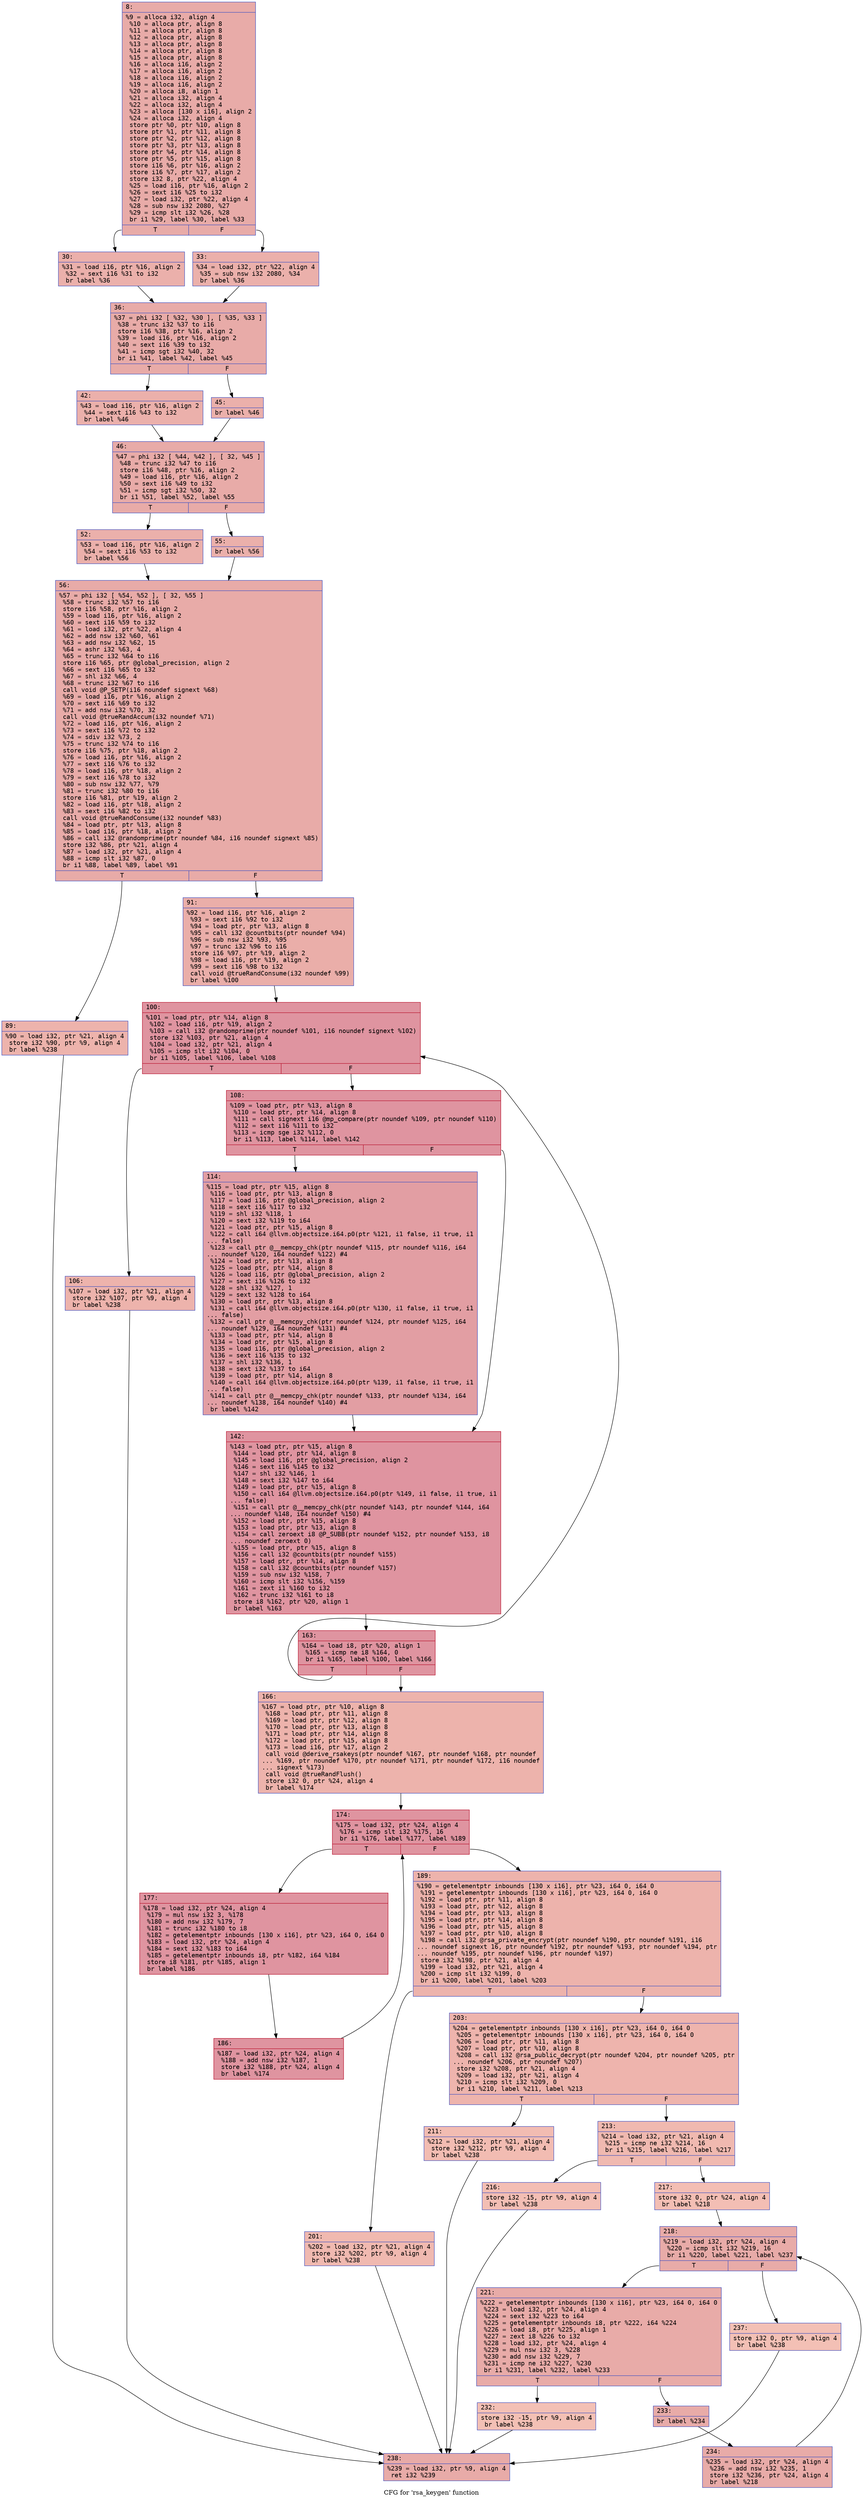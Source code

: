 digraph "CFG for 'rsa_keygen' function" {
	label="CFG for 'rsa_keygen' function";

	Node0x60000097def0 [shape=record,color="#3d50c3ff", style=filled, fillcolor="#cc403a70" fontname="Courier",label="{8:\l|  %9 = alloca i32, align 4\l  %10 = alloca ptr, align 8\l  %11 = alloca ptr, align 8\l  %12 = alloca ptr, align 8\l  %13 = alloca ptr, align 8\l  %14 = alloca ptr, align 8\l  %15 = alloca ptr, align 8\l  %16 = alloca i16, align 2\l  %17 = alloca i16, align 2\l  %18 = alloca i16, align 2\l  %19 = alloca i16, align 2\l  %20 = alloca i8, align 1\l  %21 = alloca i32, align 4\l  %22 = alloca i32, align 4\l  %23 = alloca [130 x i16], align 2\l  %24 = alloca i32, align 4\l  store ptr %0, ptr %10, align 8\l  store ptr %1, ptr %11, align 8\l  store ptr %2, ptr %12, align 8\l  store ptr %3, ptr %13, align 8\l  store ptr %4, ptr %14, align 8\l  store ptr %5, ptr %15, align 8\l  store i16 %6, ptr %16, align 2\l  store i16 %7, ptr %17, align 2\l  store i32 8, ptr %22, align 4\l  %25 = load i16, ptr %16, align 2\l  %26 = sext i16 %25 to i32\l  %27 = load i32, ptr %22, align 4\l  %28 = sub nsw i32 2080, %27\l  %29 = icmp slt i32 %26, %28\l  br i1 %29, label %30, label %33\l|{<s0>T|<s1>F}}"];
	Node0x60000097def0:s0 -> Node0x60000097df40[tooltip="8 -> 30\nProbability 50.00%" ];
	Node0x60000097def0:s1 -> Node0x60000097df90[tooltip="8 -> 33\nProbability 50.00%" ];
	Node0x60000097df40 [shape=record,color="#3d50c3ff", style=filled, fillcolor="#d24b4070" fontname="Courier",label="{30:\l|  %31 = load i16, ptr %16, align 2\l  %32 = sext i16 %31 to i32\l  br label %36\l}"];
	Node0x60000097df40 -> Node0x60000097dfe0[tooltip="30 -> 36\nProbability 100.00%" ];
	Node0x60000097df90 [shape=record,color="#3d50c3ff", style=filled, fillcolor="#d24b4070" fontname="Courier",label="{33:\l|  %34 = load i32, ptr %22, align 4\l  %35 = sub nsw i32 2080, %34\l  br label %36\l}"];
	Node0x60000097df90 -> Node0x60000097dfe0[tooltip="33 -> 36\nProbability 100.00%" ];
	Node0x60000097dfe0 [shape=record,color="#3d50c3ff", style=filled, fillcolor="#cc403a70" fontname="Courier",label="{36:\l|  %37 = phi i32 [ %32, %30 ], [ %35, %33 ]\l  %38 = trunc i32 %37 to i16\l  store i16 %38, ptr %16, align 2\l  %39 = load i16, ptr %16, align 2\l  %40 = sext i16 %39 to i32\l  %41 = icmp sgt i32 %40, 32\l  br i1 %41, label %42, label %45\l|{<s0>T|<s1>F}}"];
	Node0x60000097dfe0:s0 -> Node0x60000097e030[tooltip="36 -> 42\nProbability 50.00%" ];
	Node0x60000097dfe0:s1 -> Node0x60000097e080[tooltip="36 -> 45\nProbability 50.00%" ];
	Node0x60000097e030 [shape=record,color="#3d50c3ff", style=filled, fillcolor="#d24b4070" fontname="Courier",label="{42:\l|  %43 = load i16, ptr %16, align 2\l  %44 = sext i16 %43 to i32\l  br label %46\l}"];
	Node0x60000097e030 -> Node0x60000097e0d0[tooltip="42 -> 46\nProbability 100.00%" ];
	Node0x60000097e080 [shape=record,color="#3d50c3ff", style=filled, fillcolor="#d24b4070" fontname="Courier",label="{45:\l|  br label %46\l}"];
	Node0x60000097e080 -> Node0x60000097e0d0[tooltip="45 -> 46\nProbability 100.00%" ];
	Node0x60000097e0d0 [shape=record,color="#3d50c3ff", style=filled, fillcolor="#cc403a70" fontname="Courier",label="{46:\l|  %47 = phi i32 [ %44, %42 ], [ 32, %45 ]\l  %48 = trunc i32 %47 to i16\l  store i16 %48, ptr %16, align 2\l  %49 = load i16, ptr %16, align 2\l  %50 = sext i16 %49 to i32\l  %51 = icmp sgt i32 %50, 32\l  br i1 %51, label %52, label %55\l|{<s0>T|<s1>F}}"];
	Node0x60000097e0d0:s0 -> Node0x60000097e120[tooltip="46 -> 52\nProbability 50.00%" ];
	Node0x60000097e0d0:s1 -> Node0x60000097e170[tooltip="46 -> 55\nProbability 50.00%" ];
	Node0x60000097e120 [shape=record,color="#3d50c3ff", style=filled, fillcolor="#d24b4070" fontname="Courier",label="{52:\l|  %53 = load i16, ptr %16, align 2\l  %54 = sext i16 %53 to i32\l  br label %56\l}"];
	Node0x60000097e120 -> Node0x60000097e1c0[tooltip="52 -> 56\nProbability 100.00%" ];
	Node0x60000097e170 [shape=record,color="#3d50c3ff", style=filled, fillcolor="#d24b4070" fontname="Courier",label="{55:\l|  br label %56\l}"];
	Node0x60000097e170 -> Node0x60000097e1c0[tooltip="55 -> 56\nProbability 100.00%" ];
	Node0x60000097e1c0 [shape=record,color="#3d50c3ff", style=filled, fillcolor="#cc403a70" fontname="Courier",label="{56:\l|  %57 = phi i32 [ %54, %52 ], [ 32, %55 ]\l  %58 = trunc i32 %57 to i16\l  store i16 %58, ptr %16, align 2\l  %59 = load i16, ptr %16, align 2\l  %60 = sext i16 %59 to i32\l  %61 = load i32, ptr %22, align 4\l  %62 = add nsw i32 %60, %61\l  %63 = add nsw i32 %62, 15\l  %64 = ashr i32 %63, 4\l  %65 = trunc i32 %64 to i16\l  store i16 %65, ptr @global_precision, align 2\l  %66 = sext i16 %65 to i32\l  %67 = shl i32 %66, 4\l  %68 = trunc i32 %67 to i16\l  call void @P_SETP(i16 noundef signext %68)\l  %69 = load i16, ptr %16, align 2\l  %70 = sext i16 %69 to i32\l  %71 = add nsw i32 %70, 32\l  call void @trueRandAccum(i32 noundef %71)\l  %72 = load i16, ptr %16, align 2\l  %73 = sext i16 %72 to i32\l  %74 = sdiv i32 %73, 2\l  %75 = trunc i32 %74 to i16\l  store i16 %75, ptr %18, align 2\l  %76 = load i16, ptr %16, align 2\l  %77 = sext i16 %76 to i32\l  %78 = load i16, ptr %18, align 2\l  %79 = sext i16 %78 to i32\l  %80 = sub nsw i32 %77, %79\l  %81 = trunc i32 %80 to i16\l  store i16 %81, ptr %19, align 2\l  %82 = load i16, ptr %18, align 2\l  %83 = sext i16 %82 to i32\l  call void @trueRandConsume(i32 noundef %83)\l  %84 = load ptr, ptr %13, align 8\l  %85 = load i16, ptr %18, align 2\l  %86 = call i32 @randomprime(ptr noundef %84, i16 noundef signext %85)\l  store i32 %86, ptr %21, align 4\l  %87 = load i32, ptr %21, align 4\l  %88 = icmp slt i32 %87, 0\l  br i1 %88, label %89, label %91\l|{<s0>T|<s1>F}}"];
	Node0x60000097e1c0:s0 -> Node0x60000097e210[tooltip="56 -> 89\nProbability 37.50%" ];
	Node0x60000097e1c0:s1 -> Node0x60000097e260[tooltip="56 -> 91\nProbability 62.50%" ];
	Node0x60000097e210 [shape=record,color="#3d50c3ff", style=filled, fillcolor="#d6524470" fontname="Courier",label="{89:\l|  %90 = load i32, ptr %21, align 4\l  store i32 %90, ptr %9, align 4\l  br label %238\l}"];
	Node0x60000097e210 -> Node0x60000097e9e0[tooltip="89 -> 238\nProbability 100.00%" ];
	Node0x60000097e260 [shape=record,color="#3d50c3ff", style=filled, fillcolor="#d0473d70" fontname="Courier",label="{91:\l|  %92 = load i16, ptr %16, align 2\l  %93 = sext i16 %92 to i32\l  %94 = load ptr, ptr %13, align 8\l  %95 = call i32 @countbits(ptr noundef %94)\l  %96 = sub nsw i32 %93, %95\l  %97 = trunc i32 %96 to i16\l  store i16 %97, ptr %19, align 2\l  %98 = load i16, ptr %19, align 2\l  %99 = sext i16 %98 to i32\l  call void @trueRandConsume(i32 noundef %99)\l  br label %100\l}"];
	Node0x60000097e260 -> Node0x60000097e2b0[tooltip="91 -> 100\nProbability 100.00%" ];
	Node0x60000097e2b0 [shape=record,color="#b70d28ff", style=filled, fillcolor="#b70d2870" fontname="Courier",label="{100:\l|  %101 = load ptr, ptr %14, align 8\l  %102 = load i16, ptr %19, align 2\l  %103 = call i32 @randomprime(ptr noundef %101, i16 noundef signext %102)\l  store i32 %103, ptr %21, align 4\l  %104 = load i32, ptr %21, align 4\l  %105 = icmp slt i32 %104, 0\l  br i1 %105, label %106, label %108\l|{<s0>T|<s1>F}}"];
	Node0x60000097e2b0:s0 -> Node0x60000097e300[tooltip="100 -> 106\nProbability 3.12%" ];
	Node0x60000097e2b0:s1 -> Node0x60000097e350[tooltip="100 -> 108\nProbability 96.88%" ];
	Node0x60000097e300 [shape=record,color="#3d50c3ff", style=filled, fillcolor="#d6524470" fontname="Courier",label="{106:\l|  %107 = load i32, ptr %21, align 4\l  store i32 %107, ptr %9, align 4\l  br label %238\l}"];
	Node0x60000097e300 -> Node0x60000097e9e0[tooltip="106 -> 238\nProbability 100.00%" ];
	Node0x60000097e350 [shape=record,color="#b70d28ff", style=filled, fillcolor="#b70d2870" fontname="Courier",label="{108:\l|  %109 = load ptr, ptr %13, align 8\l  %110 = load ptr, ptr %14, align 8\l  %111 = call signext i16 @mp_compare(ptr noundef %109, ptr noundef %110)\l  %112 = sext i16 %111 to i32\l  %113 = icmp sge i32 %112, 0\l  br i1 %113, label %114, label %142\l|{<s0>T|<s1>F}}"];
	Node0x60000097e350:s0 -> Node0x60000097e3a0[tooltip="108 -> 114\nProbability 50.00%" ];
	Node0x60000097e350:s1 -> Node0x60000097e3f0[tooltip="108 -> 142\nProbability 50.00%" ];
	Node0x60000097e3a0 [shape=record,color="#3d50c3ff", style=filled, fillcolor="#be242e70" fontname="Courier",label="{114:\l|  %115 = load ptr, ptr %15, align 8\l  %116 = load ptr, ptr %13, align 8\l  %117 = load i16, ptr @global_precision, align 2\l  %118 = sext i16 %117 to i32\l  %119 = shl i32 %118, 1\l  %120 = sext i32 %119 to i64\l  %121 = load ptr, ptr %15, align 8\l  %122 = call i64 @llvm.objectsize.i64.p0(ptr %121, i1 false, i1 true, i1\l... false)\l  %123 = call ptr @__memcpy_chk(ptr noundef %115, ptr noundef %116, i64\l... noundef %120, i64 noundef %122) #4\l  %124 = load ptr, ptr %13, align 8\l  %125 = load ptr, ptr %14, align 8\l  %126 = load i16, ptr @global_precision, align 2\l  %127 = sext i16 %126 to i32\l  %128 = shl i32 %127, 1\l  %129 = sext i32 %128 to i64\l  %130 = load ptr, ptr %13, align 8\l  %131 = call i64 @llvm.objectsize.i64.p0(ptr %130, i1 false, i1 true, i1\l... false)\l  %132 = call ptr @__memcpy_chk(ptr noundef %124, ptr noundef %125, i64\l... noundef %129, i64 noundef %131) #4\l  %133 = load ptr, ptr %14, align 8\l  %134 = load ptr, ptr %15, align 8\l  %135 = load i16, ptr @global_precision, align 2\l  %136 = sext i16 %135 to i32\l  %137 = shl i32 %136, 1\l  %138 = sext i32 %137 to i64\l  %139 = load ptr, ptr %14, align 8\l  %140 = call i64 @llvm.objectsize.i64.p0(ptr %139, i1 false, i1 true, i1\l... false)\l  %141 = call ptr @__memcpy_chk(ptr noundef %133, ptr noundef %134, i64\l... noundef %138, i64 noundef %140) #4\l  br label %142\l}"];
	Node0x60000097e3a0 -> Node0x60000097e3f0[tooltip="114 -> 142\nProbability 100.00%" ];
	Node0x60000097e3f0 [shape=record,color="#b70d28ff", style=filled, fillcolor="#b70d2870" fontname="Courier",label="{142:\l|  %143 = load ptr, ptr %15, align 8\l  %144 = load ptr, ptr %14, align 8\l  %145 = load i16, ptr @global_precision, align 2\l  %146 = sext i16 %145 to i32\l  %147 = shl i32 %146, 1\l  %148 = sext i32 %147 to i64\l  %149 = load ptr, ptr %15, align 8\l  %150 = call i64 @llvm.objectsize.i64.p0(ptr %149, i1 false, i1 true, i1\l... false)\l  %151 = call ptr @__memcpy_chk(ptr noundef %143, ptr noundef %144, i64\l... noundef %148, i64 noundef %150) #4\l  %152 = load ptr, ptr %15, align 8\l  %153 = load ptr, ptr %13, align 8\l  %154 = call zeroext i8 @P_SUBB(ptr noundef %152, ptr noundef %153, i8\l... noundef zeroext 0)\l  %155 = load ptr, ptr %15, align 8\l  %156 = call i32 @countbits(ptr noundef %155)\l  %157 = load ptr, ptr %14, align 8\l  %158 = call i32 @countbits(ptr noundef %157)\l  %159 = sub nsw i32 %158, 7\l  %160 = icmp slt i32 %156, %159\l  %161 = zext i1 %160 to i32\l  %162 = trunc i32 %161 to i8\l  store i8 %162, ptr %20, align 1\l  br label %163\l}"];
	Node0x60000097e3f0 -> Node0x60000097e440[tooltip="142 -> 163\nProbability 100.00%" ];
	Node0x60000097e440 [shape=record,color="#b70d28ff", style=filled, fillcolor="#b70d2870" fontname="Courier",label="{163:\l|  %164 = load i8, ptr %20, align 1\l  %165 = icmp ne i8 %164, 0\l  br i1 %165, label %100, label %166\l|{<s0>T|<s1>F}}"];
	Node0x60000097e440:s0 -> Node0x60000097e2b0[tooltip="163 -> 100\nProbability 96.88%" ];
	Node0x60000097e440:s1 -> Node0x60000097e490[tooltip="163 -> 166\nProbability 3.12%" ];
	Node0x60000097e490 [shape=record,color="#3d50c3ff", style=filled, fillcolor="#d6524470" fontname="Courier",label="{166:\l|  %167 = load ptr, ptr %10, align 8\l  %168 = load ptr, ptr %11, align 8\l  %169 = load ptr, ptr %12, align 8\l  %170 = load ptr, ptr %13, align 8\l  %171 = load ptr, ptr %14, align 8\l  %172 = load ptr, ptr %15, align 8\l  %173 = load i16, ptr %17, align 2\l  call void @derive_rsakeys(ptr noundef %167, ptr noundef %168, ptr noundef\l... %169, ptr noundef %170, ptr noundef %171, ptr noundef %172, i16 noundef\l... signext %173)\l  call void @trueRandFlush()\l  store i32 0, ptr %24, align 4\l  br label %174\l}"];
	Node0x60000097e490 -> Node0x60000097e4e0[tooltip="166 -> 174\nProbability 100.00%" ];
	Node0x60000097e4e0 [shape=record,color="#b70d28ff", style=filled, fillcolor="#b70d2870" fontname="Courier",label="{174:\l|  %175 = load i32, ptr %24, align 4\l  %176 = icmp slt i32 %175, 16\l  br i1 %176, label %177, label %189\l|{<s0>T|<s1>F}}"];
	Node0x60000097e4e0:s0 -> Node0x60000097e530[tooltip="174 -> 177\nProbability 96.88%" ];
	Node0x60000097e4e0:s1 -> Node0x60000097e5d0[tooltip="174 -> 189\nProbability 3.12%" ];
	Node0x60000097e530 [shape=record,color="#b70d28ff", style=filled, fillcolor="#b70d2870" fontname="Courier",label="{177:\l|  %178 = load i32, ptr %24, align 4\l  %179 = mul nsw i32 3, %178\l  %180 = add nsw i32 %179, 7\l  %181 = trunc i32 %180 to i8\l  %182 = getelementptr inbounds [130 x i16], ptr %23, i64 0, i64 0\l  %183 = load i32, ptr %24, align 4\l  %184 = sext i32 %183 to i64\l  %185 = getelementptr inbounds i8, ptr %182, i64 %184\l  store i8 %181, ptr %185, align 1\l  br label %186\l}"];
	Node0x60000097e530 -> Node0x60000097e580[tooltip="177 -> 186\nProbability 100.00%" ];
	Node0x60000097e580 [shape=record,color="#b70d28ff", style=filled, fillcolor="#b70d2870" fontname="Courier",label="{186:\l|  %187 = load i32, ptr %24, align 4\l  %188 = add nsw i32 %187, 1\l  store i32 %188, ptr %24, align 4\l  br label %174\l}"];
	Node0x60000097e580 -> Node0x60000097e4e0[tooltip="186 -> 174\nProbability 100.00%" ];
	Node0x60000097e5d0 [shape=record,color="#3d50c3ff", style=filled, fillcolor="#d6524470" fontname="Courier",label="{189:\l|  %190 = getelementptr inbounds [130 x i16], ptr %23, i64 0, i64 0\l  %191 = getelementptr inbounds [130 x i16], ptr %23, i64 0, i64 0\l  %192 = load ptr, ptr %11, align 8\l  %193 = load ptr, ptr %12, align 8\l  %194 = load ptr, ptr %13, align 8\l  %195 = load ptr, ptr %14, align 8\l  %196 = load ptr, ptr %15, align 8\l  %197 = load ptr, ptr %10, align 8\l  %198 = call i32 @rsa_private_encrypt(ptr noundef %190, ptr noundef %191, i16\l... noundef signext 16, ptr noundef %192, ptr noundef %193, ptr noundef %194, ptr\l... noundef %195, ptr noundef %196, ptr noundef %197)\l  store i32 %198, ptr %21, align 4\l  %199 = load i32, ptr %21, align 4\l  %200 = icmp slt i32 %199, 0\l  br i1 %200, label %201, label %203\l|{<s0>T|<s1>F}}"];
	Node0x60000097e5d0:s0 -> Node0x60000097e620[tooltip="189 -> 201\nProbability 37.50%" ];
	Node0x60000097e5d0:s1 -> Node0x60000097e670[tooltip="189 -> 203\nProbability 62.50%" ];
	Node0x60000097e620 [shape=record,color="#3d50c3ff", style=filled, fillcolor="#de614d70" fontname="Courier",label="{201:\l|  %202 = load i32, ptr %21, align 4\l  store i32 %202, ptr %9, align 4\l  br label %238\l}"];
	Node0x60000097e620 -> Node0x60000097e9e0[tooltip="201 -> 238\nProbability 100.00%" ];
	Node0x60000097e670 [shape=record,color="#3d50c3ff", style=filled, fillcolor="#d8564670" fontname="Courier",label="{203:\l|  %204 = getelementptr inbounds [130 x i16], ptr %23, i64 0, i64 0\l  %205 = getelementptr inbounds [130 x i16], ptr %23, i64 0, i64 0\l  %206 = load ptr, ptr %11, align 8\l  %207 = load ptr, ptr %10, align 8\l  %208 = call i32 @rsa_public_decrypt(ptr noundef %204, ptr noundef %205, ptr\l... noundef %206, ptr noundef %207)\l  store i32 %208, ptr %21, align 4\l  %209 = load i32, ptr %21, align 4\l  %210 = icmp slt i32 %209, 0\l  br i1 %210, label %211, label %213\l|{<s0>T|<s1>F}}"];
	Node0x60000097e670:s0 -> Node0x60000097e6c0[tooltip="203 -> 211\nProbability 37.50%" ];
	Node0x60000097e670:s1 -> Node0x60000097e710[tooltip="203 -> 213\nProbability 62.50%" ];
	Node0x60000097e6c0 [shape=record,color="#3d50c3ff", style=filled, fillcolor="#e1675170" fontname="Courier",label="{211:\l|  %212 = load i32, ptr %21, align 4\l  store i32 %212, ptr %9, align 4\l  br label %238\l}"];
	Node0x60000097e6c0 -> Node0x60000097e9e0[tooltip="211 -> 238\nProbability 100.00%" ];
	Node0x60000097e710 [shape=record,color="#3d50c3ff", style=filled, fillcolor="#de614d70" fontname="Courier",label="{213:\l|  %214 = load i32, ptr %21, align 4\l  %215 = icmp ne i32 %214, 16\l  br i1 %215, label %216, label %217\l|{<s0>T|<s1>F}}"];
	Node0x60000097e710:s0 -> Node0x60000097e760[tooltip="213 -> 216\nProbability 50.00%" ];
	Node0x60000097e710:s1 -> Node0x60000097e7b0[tooltip="213 -> 217\nProbability 50.00%" ];
	Node0x60000097e760 [shape=record,color="#3d50c3ff", style=filled, fillcolor="#e36c5570" fontname="Courier",label="{216:\l|  store i32 -15, ptr %9, align 4\l  br label %238\l}"];
	Node0x60000097e760 -> Node0x60000097e9e0[tooltip="216 -> 238\nProbability 100.00%" ];
	Node0x60000097e7b0 [shape=record,color="#3d50c3ff", style=filled, fillcolor="#e36c5570" fontname="Courier",label="{217:\l|  store i32 0, ptr %24, align 4\l  br label %218\l}"];
	Node0x60000097e7b0 -> Node0x60000097e800[tooltip="217 -> 218\nProbability 100.00%" ];
	Node0x60000097e800 [shape=record,color="#3d50c3ff", style=filled, fillcolor="#cc403a70" fontname="Courier",label="{218:\l|  %219 = load i32, ptr %24, align 4\l  %220 = icmp slt i32 %219, 16\l  br i1 %220, label %221, label %237\l|{<s0>T|<s1>F}}"];
	Node0x60000097e800:s0 -> Node0x60000097e850[tooltip="218 -> 221\nProbability 96.88%" ];
	Node0x60000097e800:s1 -> Node0x60000097e990[tooltip="218 -> 237\nProbability 3.12%" ];
	Node0x60000097e850 [shape=record,color="#3d50c3ff", style=filled, fillcolor="#cc403a70" fontname="Courier",label="{221:\l|  %222 = getelementptr inbounds [130 x i16], ptr %23, i64 0, i64 0\l  %223 = load i32, ptr %24, align 4\l  %224 = sext i32 %223 to i64\l  %225 = getelementptr inbounds i8, ptr %222, i64 %224\l  %226 = load i8, ptr %225, align 1\l  %227 = zext i8 %226 to i32\l  %228 = load i32, ptr %24, align 4\l  %229 = mul nsw i32 3, %228\l  %230 = add nsw i32 %229, 7\l  %231 = icmp ne i32 %227, %230\l  br i1 %231, label %232, label %233\l|{<s0>T|<s1>F}}"];
	Node0x60000097e850:s0 -> Node0x60000097e8a0[tooltip="221 -> 232\nProbability 3.12%" ];
	Node0x60000097e850:s1 -> Node0x60000097e8f0[tooltip="221 -> 233\nProbability 96.88%" ];
	Node0x60000097e8a0 [shape=record,color="#3d50c3ff", style=filled, fillcolor="#e5705870" fontname="Courier",label="{232:\l|  store i32 -15, ptr %9, align 4\l  br label %238\l}"];
	Node0x60000097e8a0 -> Node0x60000097e9e0[tooltip="232 -> 238\nProbability 100.00%" ];
	Node0x60000097e8f0 [shape=record,color="#3d50c3ff", style=filled, fillcolor="#cc403a70" fontname="Courier",label="{233:\l|  br label %234\l}"];
	Node0x60000097e8f0 -> Node0x60000097e940[tooltip="233 -> 234\nProbability 100.00%" ];
	Node0x60000097e940 [shape=record,color="#3d50c3ff", style=filled, fillcolor="#cc403a70" fontname="Courier",label="{234:\l|  %235 = load i32, ptr %24, align 4\l  %236 = add nsw i32 %235, 1\l  store i32 %236, ptr %24, align 4\l  br label %218\l}"];
	Node0x60000097e940 -> Node0x60000097e800[tooltip="234 -> 218\nProbability 100.00%" ];
	Node0x60000097e990 [shape=record,color="#3d50c3ff", style=filled, fillcolor="#e5705870" fontname="Courier",label="{237:\l|  store i32 0, ptr %9, align 4\l  br label %238\l}"];
	Node0x60000097e990 -> Node0x60000097e9e0[tooltip="237 -> 238\nProbability 100.00%" ];
	Node0x60000097e9e0 [shape=record,color="#3d50c3ff", style=filled, fillcolor="#cc403a70" fontname="Courier",label="{238:\l|  %239 = load i32, ptr %9, align 4\l  ret i32 %239\l}"];
}
